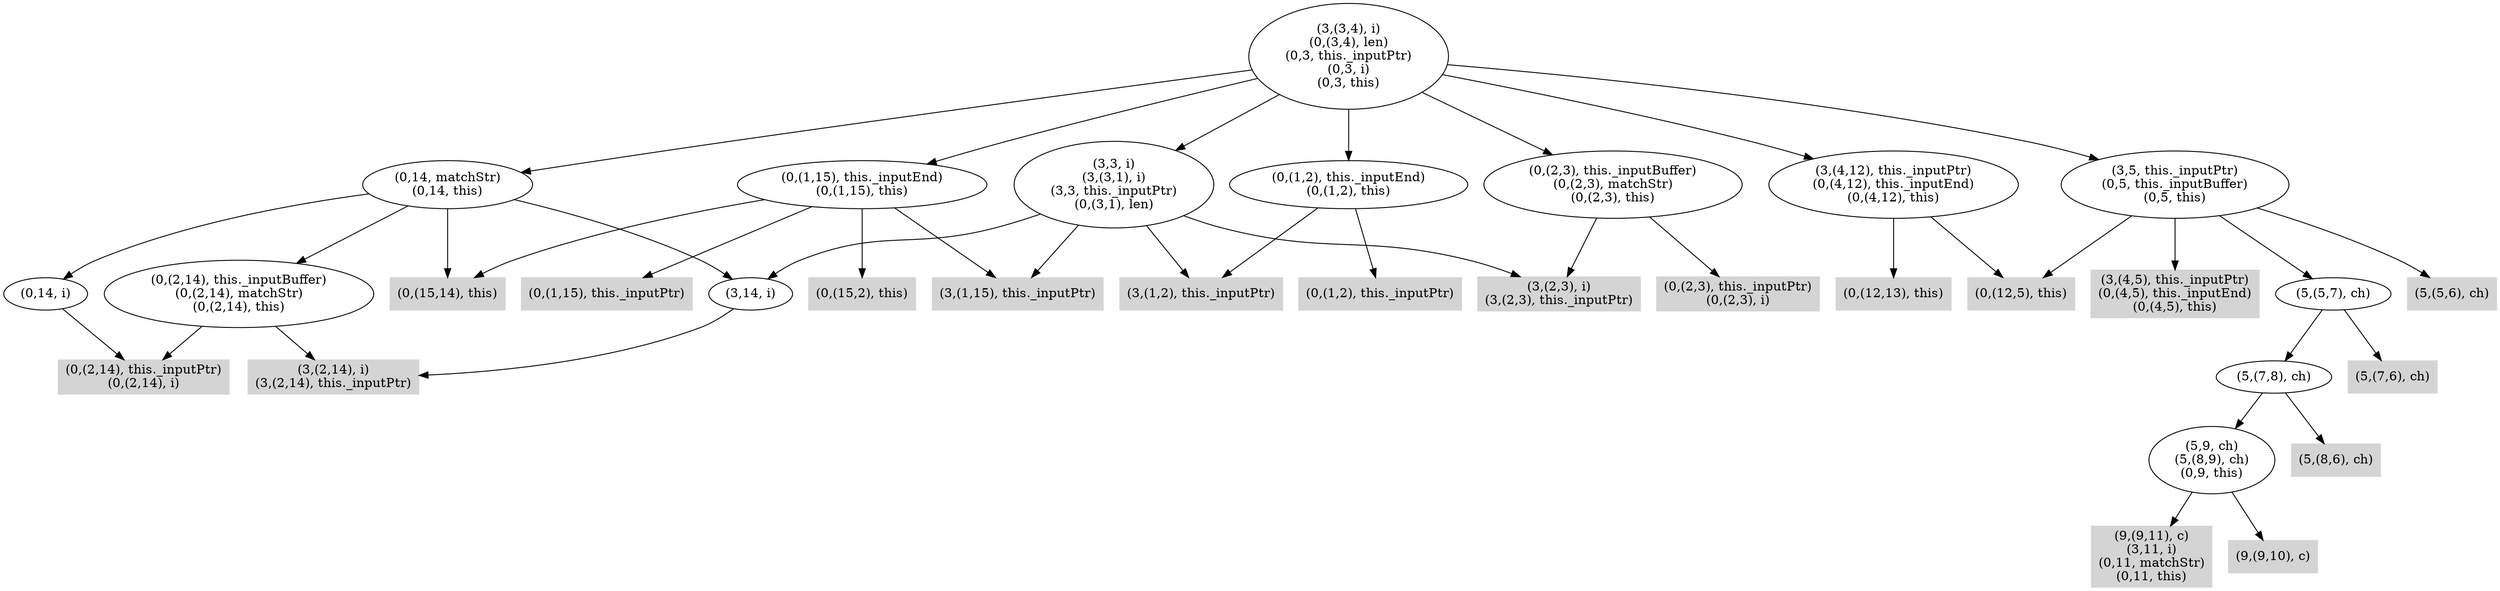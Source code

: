 digraph { 
1649 [shape=box,style=filled,color=".0 .0 .83",label="(0,(15,2), this)"];
1650 [shape=box,style=filled,color=".0 .0 .83",label="(0,(15,14), this)"];
1651 [shape=box,style=filled,color=".0 .0 .83",label="(0,(1,15), this._inputPtr)"];
1652 [shape=box,style=filled,color=".0 .0 .83",label="(3,(1,15), this._inputPtr)"];
1653 [label="(0,(1,15), this._inputEnd)\n(0,(1,15), this)"];
1654 [shape=box,style=filled,color=".0 .0 .83",label="(0,(1,2), this._inputPtr)"];
1655 [shape=box,style=filled,color=".0 .0 .83",label="(3,(1,2), this._inputPtr)"];
1656 [label="(0,(1,2), this._inputEnd)\n(0,(1,2), this)"];
1657 [shape=box,style=filled,color=".0 .0 .83",label="(0,(2,14), this._inputPtr)\n(0,(2,14), i)"];
1658 [shape=box,style=filled,color=".0 .0 .83",label="(3,(2,14), i)\n(3,(2,14), this._inputPtr)"];
1659 [label="(0,(2,14), this._inputBuffer)\n(0,(2,14), matchStr)\n(0,(2,14), this)"];
1660 [shape=box,style=filled,color=".0 .0 .83",label="(0,(2,3), this._inputPtr)\n(0,(2,3), i)"];
1661 [shape=box,style=filled,color=".0 .0 .83",label="(3,(2,3), i)\n(3,(2,3), this._inputPtr)"];
1662 [label="(0,(2,3), this._inputBuffer)\n(0,(2,3), matchStr)\n(0,(2,3), this)"];
1663 [shape=box,style=filled,color=".0 .0 .83",label="(0,(12,13), this)"];
1664 [shape=box,style=filled,color=".0 .0 .83",label="(0,(12,5), this)"];
1665 [label="(3,(4,12), this._inputPtr)\n(0,(4,12), this._inputEnd)\n(0,(4,12), this)"];
1666 [shape=box,style=filled,color=".0 .0 .83",label="(3,(4,5), this._inputPtr)\n(0,(4,5), this._inputEnd)\n(0,(4,5), this)"];
1667 [shape=box,style=filled,color=".0 .0 .83",label="(9,(9,11), c)\n(3,11, i)\n(0,11, matchStr)\n(0,11, this)"];
1668 [shape=box,style=filled,color=".0 .0 .83",label="(9,(9,10), c)"];
1669 [label="(5,9, ch)\n(5,(8,9), ch)\n(0,9, this)"];
1670 [shape=box,style=filled,color=".0 .0 .83",label="(5,(8,6), ch)"];
1671 [label="(5,(7,8), ch)"];
1672 [shape=box,style=filled,color=".0 .0 .83",label="(5,(7,6), ch)"];
1673 [label="(5,(5,7), ch)"];
1674 [shape=box,style=filled,color=".0 .0 .83",label="(5,(5,6), ch)"];
1675 [label="(3,5, this._inputPtr)\n(0,5, this._inputBuffer)\n(0,5, this)"];
1676 [label="(0,14, i)"];
1677 [label="(3,14, i)"];
1678 [label="(0,14, matchStr)\n(0,14, this)"];
1679 [label="(3,3, i)\n(3,(3,1), i)\n(3,3, this._inputPtr)\n(0,(3,1), len)"];
1680 [label="(3,(3,4), i)\n(0,(3,4), len)\n(0,3, this._inputPtr)\n(0,3, i)\n(0,3, this)"];
1653 -> 1649;
1653 -> 1650;
1653 -> 1651;
1653 -> 1652;
1656 -> 1654;
1656 -> 1655;
1659 -> 1657;
1659 -> 1658;
1662 -> 1660;
1662 -> 1661;
1665 -> 1663;
1665 -> 1664;
1669 -> 1667;
1669 -> 1668;
1671 -> 1669;
1671 -> 1670;
1673 -> 1671;
1673 -> 1672;
1675 -> 1664;
1675 -> 1666;
1675 -> 1673;
1675 -> 1674;
1676 -> 1657;
1677 -> 1658;
1678 -> 1650;
1678 -> 1659;
1678 -> 1676;
1678 -> 1677;
1679 -> 1652;
1679 -> 1655;
1679 -> 1661;
1679 -> 1677;
1680 -> 1653;
1680 -> 1656;
1680 -> 1662;
1680 -> 1665;
1680 -> 1675;
1680 -> 1678;
1680 -> 1679;
}